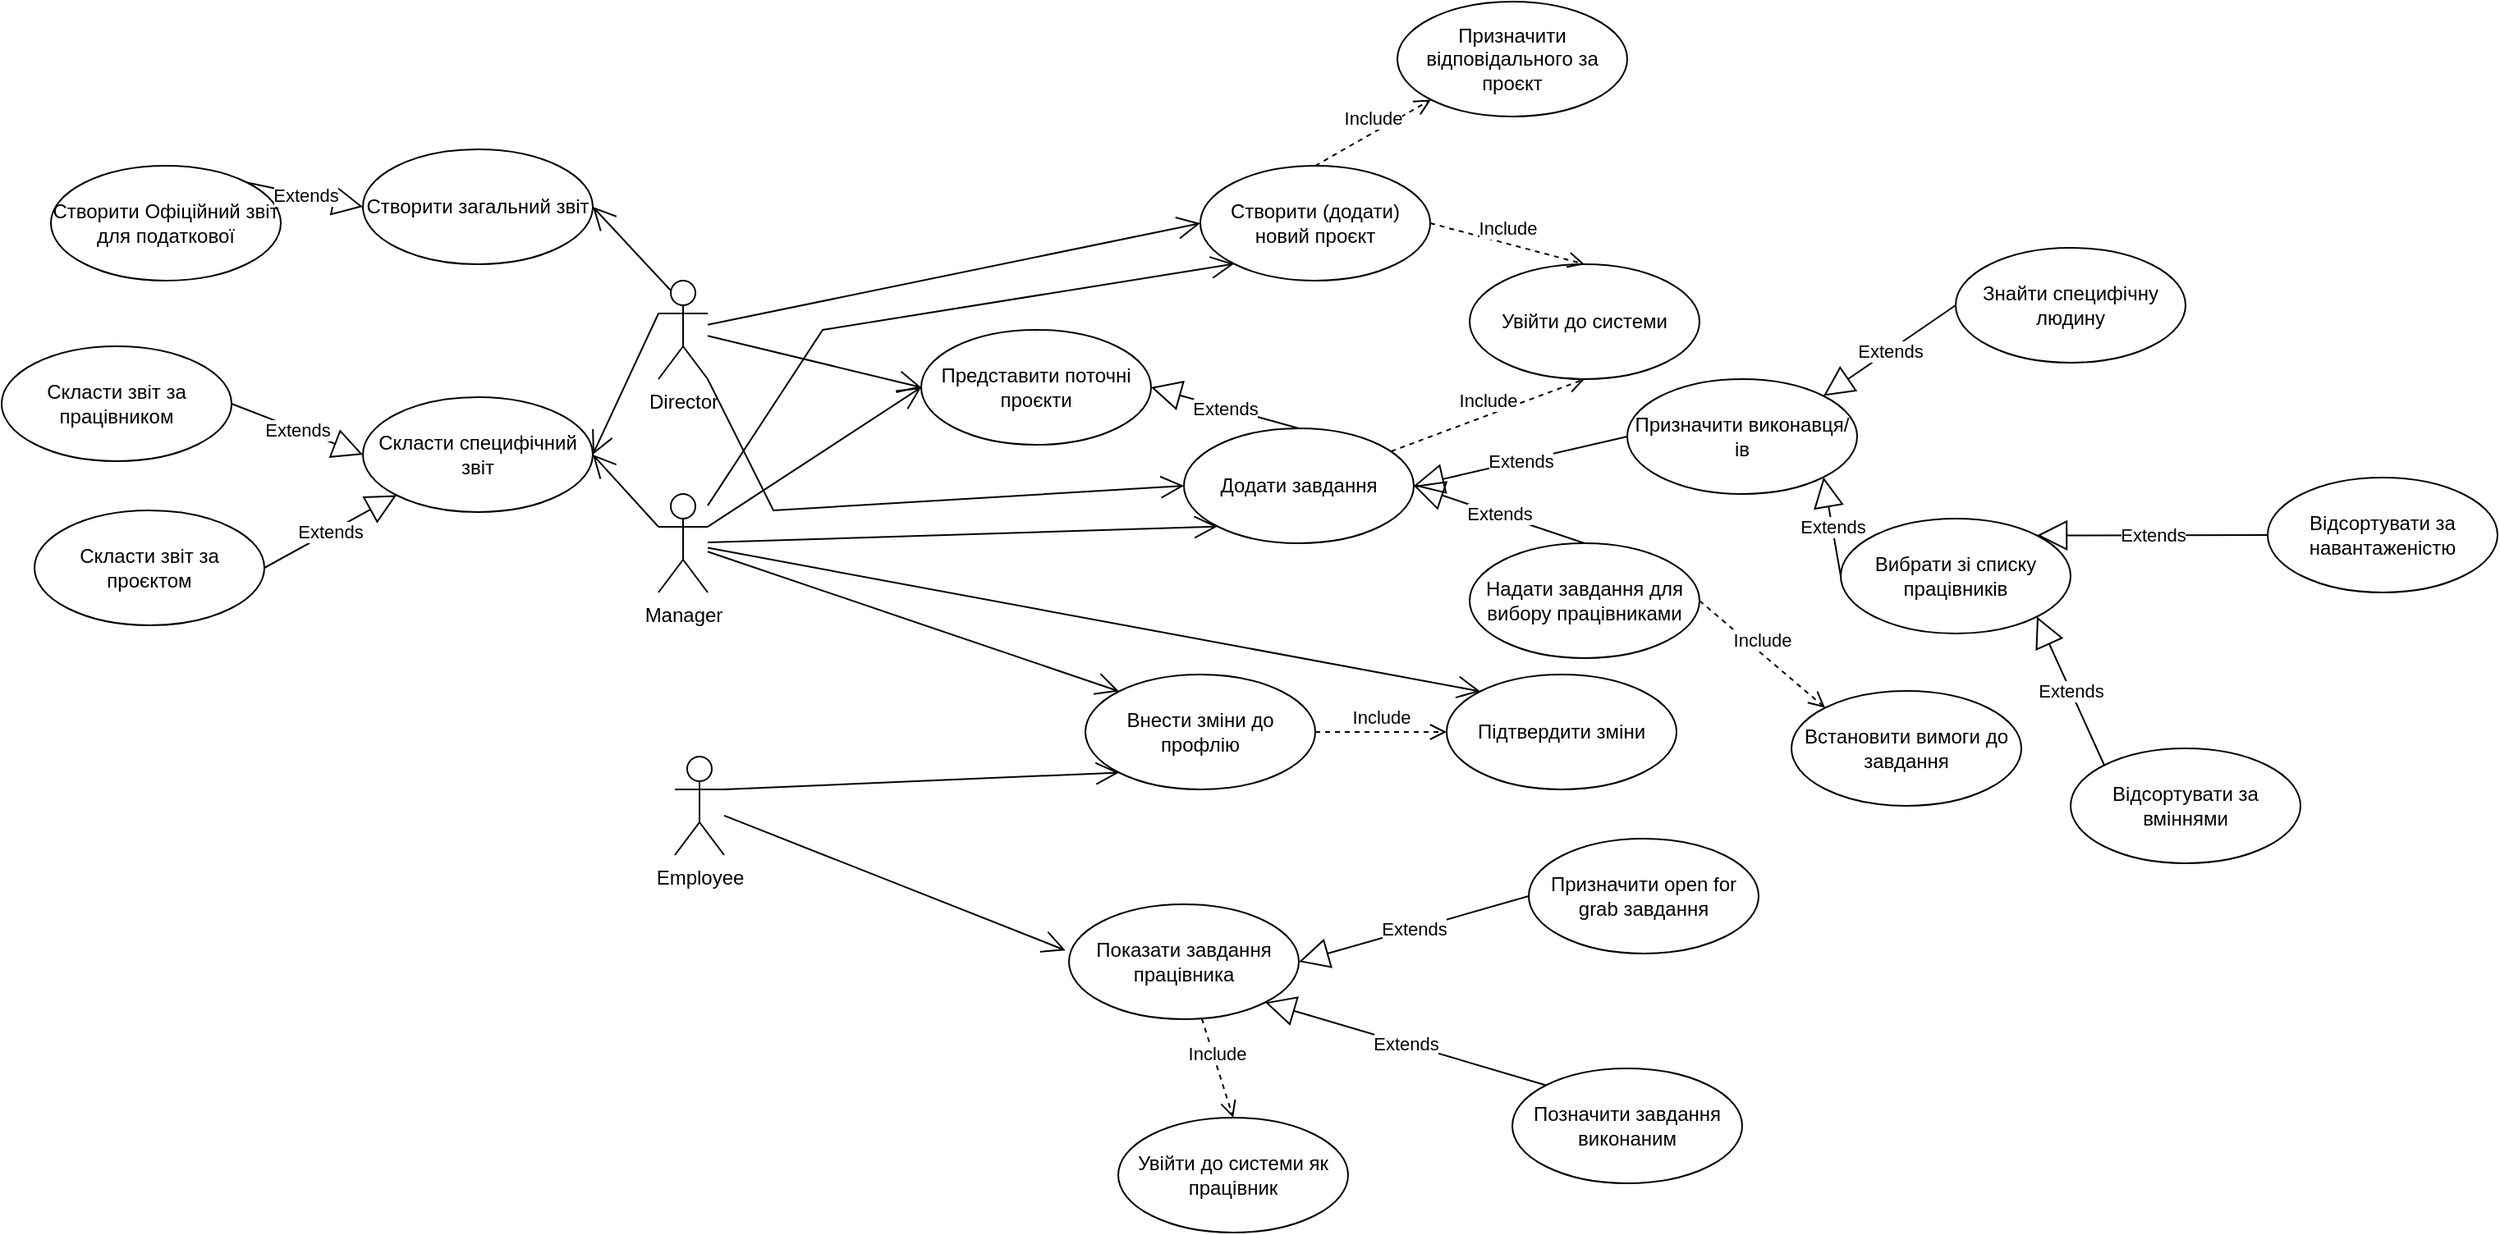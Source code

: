 <mxfile version="23.1.5" type="github">
  <diagram name="Сторінка-1" id="GY0zhfRXF6k9F3iXDni4">
    <mxGraphModel dx="2577" dy="942" grid="1" gridSize="10" guides="1" tooltips="1" connect="1" arrows="1" fold="1" page="1" pageScale="1" pageWidth="827" pageHeight="1169" math="0" shadow="0">
      <root>
        <mxCell id="0" />
        <mxCell id="1" parent="0" />
        <mxCell id="fGFiafbUmP5YM8zGQx3c-1" value="Employee" style="shape=umlActor;verticalLabelPosition=bottom;verticalAlign=top;html=1;outlineConnect=0;" vertex="1" parent="1">
          <mxGeometry x="-70" y="730" width="30" height="60" as="geometry" />
        </mxCell>
        <mxCell id="fGFiafbUmP5YM8zGQx3c-2" value="Manager" style="shape=umlActor;verticalLabelPosition=bottom;verticalAlign=top;html=1;outlineConnect=0;" vertex="1" parent="1">
          <mxGeometry x="-80" y="570" width="30" height="60" as="geometry" />
        </mxCell>
        <mxCell id="fGFiafbUmP5YM8zGQx3c-3" value="Director" style="shape=umlActor;verticalLabelPosition=bottom;verticalAlign=top;html=1;outlineConnect=0;" vertex="1" parent="1">
          <mxGeometry x="-80" y="440" width="30" height="60" as="geometry" />
        </mxCell>
        <mxCell id="fGFiafbUmP5YM8zGQx3c-4" value="Створити (додати) новий проєкт" style="ellipse;whiteSpace=wrap;html=1;" vertex="1" parent="1">
          <mxGeometry x="250" y="370" width="140" height="70" as="geometry" />
        </mxCell>
        <mxCell id="fGFiafbUmP5YM8zGQx3c-5" value="Увійти до системи" style="ellipse;whiteSpace=wrap;html=1;" vertex="1" parent="1">
          <mxGeometry x="414" y="430" width="140" height="70" as="geometry" />
        </mxCell>
        <mxCell id="fGFiafbUmP5YM8zGQx3c-6" value="Include" style="html=1;verticalAlign=bottom;endArrow=open;dashed=1;endSize=8;curved=0;rounded=0;exitX=1;exitY=0.5;exitDx=0;exitDy=0;entryX=0.5;entryY=0;entryDx=0;entryDy=0;" edge="1" parent="1" source="fGFiafbUmP5YM8zGQx3c-4" target="fGFiafbUmP5YM8zGQx3c-5">
          <mxGeometry relative="1" as="geometry">
            <mxPoint x="300" y="550" as="sourcePoint" />
            <mxPoint x="220" y="550" as="targetPoint" />
          </mxGeometry>
        </mxCell>
        <mxCell id="fGFiafbUmP5YM8zGQx3c-7" value="Додати завдання" style="ellipse;whiteSpace=wrap;html=1;" vertex="1" parent="1">
          <mxGeometry x="240" y="530" width="140" height="70" as="geometry" />
        </mxCell>
        <mxCell id="fGFiafbUmP5YM8zGQx3c-8" value="Показати завдання працівника" style="ellipse;whiteSpace=wrap;html=1;" vertex="1" parent="1">
          <mxGeometry x="170" y="820" width="140" height="70" as="geometry" />
        </mxCell>
        <mxCell id="fGFiafbUmP5YM8zGQx3c-9" value="Призначити open for grab завдання" style="ellipse;whiteSpace=wrap;html=1;" vertex="1" parent="1">
          <mxGeometry x="450" y="780" width="140" height="70" as="geometry" />
        </mxCell>
        <mxCell id="fGFiafbUmP5YM8zGQx3c-10" value="Створити загальний звіт" style="ellipse;whiteSpace=wrap;html=1;" vertex="1" parent="1">
          <mxGeometry x="-260" y="360" width="140" height="70" as="geometry" />
        </mxCell>
        <mxCell id="fGFiafbUmP5YM8zGQx3c-11" value="Extends" style="endArrow=block;endSize=16;endFill=0;html=1;rounded=0;entryX=1;entryY=0.5;entryDx=0;entryDy=0;exitX=0;exitY=0.5;exitDx=0;exitDy=0;" edge="1" parent="1" source="fGFiafbUmP5YM8zGQx3c-9" target="fGFiafbUmP5YM8zGQx3c-8">
          <mxGeometry width="160" relative="1" as="geometry">
            <mxPoint x="310" y="580" as="sourcePoint" />
            <mxPoint x="470" y="580" as="targetPoint" />
          </mxGeometry>
        </mxCell>
        <mxCell id="fGFiafbUmP5YM8zGQx3c-12" value="Внести зміни до профлію" style="ellipse;whiteSpace=wrap;html=1;" vertex="1" parent="1">
          <mxGeometry x="180" y="680" width="140" height="70" as="geometry" />
        </mxCell>
        <mxCell id="fGFiafbUmP5YM8zGQx3c-13" value="Include" style="html=1;verticalAlign=bottom;endArrow=open;dashed=1;endSize=8;curved=0;rounded=0;entryX=0.5;entryY=1;entryDx=0;entryDy=0;" edge="1" parent="1" source="fGFiafbUmP5YM8zGQx3c-7" target="fGFiafbUmP5YM8zGQx3c-5">
          <mxGeometry relative="1" as="geometry">
            <mxPoint x="330" y="584" as="sourcePoint" />
            <mxPoint x="466" y="612" as="targetPoint" />
          </mxGeometry>
        </mxCell>
        <mxCell id="fGFiafbUmP5YM8zGQx3c-14" value="Підтвердити зміни" style="ellipse;whiteSpace=wrap;html=1;" vertex="1" parent="1">
          <mxGeometry x="400" y="680" width="140" height="70" as="geometry" />
        </mxCell>
        <mxCell id="fGFiafbUmP5YM8zGQx3c-15" value="Представити поточні проєкти" style="ellipse;whiteSpace=wrap;html=1;" vertex="1" parent="1">
          <mxGeometry x="80" y="470" width="140" height="70" as="geometry" />
        </mxCell>
        <mxCell id="fGFiafbUmP5YM8zGQx3c-18" value="" style="endArrow=open;endFill=1;endSize=12;html=1;rounded=0;entryX=0;entryY=0.5;entryDx=0;entryDy=0;" edge="1" parent="1" source="fGFiafbUmP5YM8zGQx3c-3" target="fGFiafbUmP5YM8zGQx3c-4">
          <mxGeometry width="160" relative="1" as="geometry">
            <mxPoint x="280" y="600" as="sourcePoint" />
            <mxPoint x="440" y="600" as="targetPoint" />
          </mxGeometry>
        </mxCell>
        <mxCell id="fGFiafbUmP5YM8zGQx3c-19" value="" style="endArrow=open;endFill=1;endSize=12;html=1;rounded=0;entryX=0;entryY=0.5;entryDx=0;entryDy=0;" edge="1" parent="1" source="fGFiafbUmP5YM8zGQx3c-3" target="fGFiafbUmP5YM8zGQx3c-7">
          <mxGeometry width="160" relative="1" as="geometry">
            <mxPoint x="310" y="600" as="sourcePoint" />
            <mxPoint x="470" y="600" as="targetPoint" />
            <Array as="points">
              <mxPoint x="-10" y="580" />
            </Array>
          </mxGeometry>
        </mxCell>
        <mxCell id="fGFiafbUmP5YM8zGQx3c-20" value="" style="endArrow=open;endFill=1;endSize=12;html=1;rounded=0;entryX=0;entryY=1;entryDx=0;entryDy=0;" edge="1" parent="1" source="fGFiafbUmP5YM8zGQx3c-2" target="fGFiafbUmP5YM8zGQx3c-4">
          <mxGeometry width="160" relative="1" as="geometry">
            <mxPoint x="310" y="600" as="sourcePoint" />
            <mxPoint x="470" y="600" as="targetPoint" />
            <Array as="points">
              <mxPoint x="20" y="470" />
            </Array>
          </mxGeometry>
        </mxCell>
        <mxCell id="fGFiafbUmP5YM8zGQx3c-21" value="" style="endArrow=open;endFill=1;endSize=12;html=1;rounded=0;entryX=0;entryY=1;entryDx=0;entryDy=0;" edge="1" parent="1" source="fGFiafbUmP5YM8zGQx3c-2" target="fGFiafbUmP5YM8zGQx3c-7">
          <mxGeometry width="160" relative="1" as="geometry">
            <mxPoint x="170" y="600" as="sourcePoint" />
            <mxPoint x="210" y="580" as="targetPoint" />
          </mxGeometry>
        </mxCell>
        <mxCell id="fGFiafbUmP5YM8zGQx3c-22" value="Призначити відповідального за проєкт" style="ellipse;whiteSpace=wrap;html=1;" vertex="1" parent="1">
          <mxGeometry x="370" y="270" width="140" height="70" as="geometry" />
        </mxCell>
        <mxCell id="fGFiafbUmP5YM8zGQx3c-24" value="Include" style="html=1;verticalAlign=bottom;endArrow=open;dashed=1;endSize=8;curved=0;rounded=0;exitX=0.5;exitY=0;exitDx=0;exitDy=0;entryX=0;entryY=1;entryDx=0;entryDy=0;" edge="1" parent="1" source="fGFiafbUmP5YM8zGQx3c-4" target="fGFiafbUmP5YM8zGQx3c-22">
          <mxGeometry relative="1" as="geometry">
            <mxPoint x="284" y="410" as="sourcePoint" />
            <mxPoint x="414" y="425" as="targetPoint" />
          </mxGeometry>
        </mxCell>
        <mxCell id="fGFiafbUmP5YM8zGQx3c-25" value="Увійти до системи як працівник" style="ellipse;whiteSpace=wrap;html=1;" vertex="1" parent="1">
          <mxGeometry x="200" y="950" width="140" height="70" as="geometry" />
        </mxCell>
        <mxCell id="fGFiafbUmP5YM8zGQx3c-27" value="Include" style="html=1;verticalAlign=bottom;endArrow=open;dashed=1;endSize=8;curved=0;rounded=0;entryX=0.5;entryY=0;entryDx=0;entryDy=0;" edge="1" parent="1" source="fGFiafbUmP5YM8zGQx3c-8" target="fGFiafbUmP5YM8zGQx3c-25">
          <mxGeometry relative="1" as="geometry">
            <mxPoint x="320" y="920" as="sourcePoint" />
            <mxPoint x="310" y="910" as="targetPoint" />
          </mxGeometry>
        </mxCell>
        <mxCell id="fGFiafbUmP5YM8zGQx3c-28" value="" style="endArrow=open;endFill=1;endSize=12;html=1;rounded=0;entryX=0;entryY=0;entryDx=0;entryDy=0;" edge="1" parent="1" source="fGFiafbUmP5YM8zGQx3c-2" target="fGFiafbUmP5YM8zGQx3c-14">
          <mxGeometry width="160" relative="1" as="geometry">
            <mxPoint x="170" y="620" as="sourcePoint" />
            <mxPoint x="410" y="610" as="targetPoint" />
          </mxGeometry>
        </mxCell>
        <mxCell id="fGFiafbUmP5YM8zGQx3c-29" value="" style="endArrow=open;endFill=1;endSize=12;html=1;rounded=0;entryX=0;entryY=0;entryDx=0;entryDy=0;" edge="1" parent="1" source="fGFiafbUmP5YM8zGQx3c-2" target="fGFiafbUmP5YM8zGQx3c-12">
          <mxGeometry width="160" relative="1" as="geometry">
            <mxPoint x="170" y="630" as="sourcePoint" />
            <mxPoint x="420" y="675" as="targetPoint" />
          </mxGeometry>
        </mxCell>
        <mxCell id="fGFiafbUmP5YM8zGQx3c-30" value="" style="endArrow=open;endFill=1;endSize=12;html=1;rounded=0;entryX=-0.015;entryY=0.401;entryDx=0;entryDy=0;entryPerimeter=0;" edge="1" parent="1" source="fGFiafbUmP5YM8zGQx3c-1" target="fGFiafbUmP5YM8zGQx3c-8">
          <mxGeometry width="160" relative="1" as="geometry">
            <mxPoint x="160" y="780" as="sourcePoint" />
            <mxPoint x="400" y="770" as="targetPoint" />
          </mxGeometry>
        </mxCell>
        <mxCell id="fGFiafbUmP5YM8zGQx3c-31" value="Include" style="html=1;verticalAlign=bottom;endArrow=open;dashed=1;endSize=8;curved=0;rounded=0;entryX=0;entryY=0.5;entryDx=0;entryDy=0;exitX=1;exitY=0.5;exitDx=0;exitDy=0;" edge="1" parent="1" source="fGFiafbUmP5YM8zGQx3c-12" target="fGFiafbUmP5YM8zGQx3c-14">
          <mxGeometry relative="1" as="geometry">
            <mxPoint x="308" y="880" as="sourcePoint" />
            <mxPoint x="317" y="923" as="targetPoint" />
          </mxGeometry>
        </mxCell>
        <mxCell id="fGFiafbUmP5YM8zGQx3c-32" value="" style="endArrow=open;endFill=1;endSize=12;html=1;rounded=0;entryX=0;entryY=1;entryDx=0;entryDy=0;exitX=1;exitY=0.333;exitDx=0;exitDy=0;exitPerimeter=0;" edge="1" parent="1" source="fGFiafbUmP5YM8zGQx3c-1" target="fGFiafbUmP5YM8zGQx3c-12">
          <mxGeometry width="160" relative="1" as="geometry">
            <mxPoint x="110" y="800" as="sourcePoint" />
            <mxPoint x="470" y="760" as="targetPoint" />
          </mxGeometry>
        </mxCell>
        <mxCell id="fGFiafbUmP5YM8zGQx3c-33" value="Призначити виконавця/ів" style="ellipse;whiteSpace=wrap;html=1;" vertex="1" parent="1">
          <mxGeometry x="510" y="500" width="140" height="70" as="geometry" />
        </mxCell>
        <mxCell id="fGFiafbUmP5YM8zGQx3c-34" value="Extends" style="endArrow=block;endSize=16;endFill=0;html=1;rounded=0;entryX=1;entryY=1;entryDx=0;entryDy=0;exitX=0;exitY=0;exitDx=0;exitDy=0;" edge="1" parent="1" source="fGFiafbUmP5YM8zGQx3c-35" target="fGFiafbUmP5YM8zGQx3c-8">
          <mxGeometry width="160" relative="1" as="geometry">
            <mxPoint x="440" y="920" as="sourcePoint" />
            <mxPoint x="380" y="845" as="targetPoint" />
            <Array as="points" />
          </mxGeometry>
        </mxCell>
        <mxCell id="fGFiafbUmP5YM8zGQx3c-35" value="Позначити завдання виконаним" style="ellipse;whiteSpace=wrap;html=1;" vertex="1" parent="1">
          <mxGeometry x="440" y="920" width="140" height="70" as="geometry" />
        </mxCell>
        <mxCell id="fGFiafbUmP5YM8zGQx3c-36" value="Створити Офіційний звіт для податкової" style="ellipse;whiteSpace=wrap;html=1;" vertex="1" parent="1">
          <mxGeometry x="-450" y="370" width="140" height="70" as="geometry" />
        </mxCell>
        <mxCell id="fGFiafbUmP5YM8zGQx3c-37" value="Скласти звіт за проєктом" style="ellipse;whiteSpace=wrap;html=1;" vertex="1" parent="1">
          <mxGeometry x="-460" y="580" width="140" height="70" as="geometry" />
        </mxCell>
        <mxCell id="fGFiafbUmP5YM8zGQx3c-38" value="Скласти звіт за працівником" style="ellipse;whiteSpace=wrap;html=1;" vertex="1" parent="1">
          <mxGeometry x="-480" y="480" width="140" height="70" as="geometry" />
        </mxCell>
        <mxCell id="fGFiafbUmP5YM8zGQx3c-39" value="Знайти специфічну людину" style="ellipse;whiteSpace=wrap;html=1;" vertex="1" parent="1">
          <mxGeometry x="710" y="420" width="140" height="70" as="geometry" />
        </mxCell>
        <mxCell id="fGFiafbUmP5YM8zGQx3c-40" value="Вибрати зі списку працівників" style="ellipse;whiteSpace=wrap;html=1;" vertex="1" parent="1">
          <mxGeometry x="640" y="585" width="140" height="70" as="geometry" />
        </mxCell>
        <mxCell id="fGFiafbUmP5YM8zGQx3c-41" value="Відсортувати за навантаженістю" style="ellipse;whiteSpace=wrap;html=1;" vertex="1" parent="1">
          <mxGeometry x="900" y="560" width="140" height="70" as="geometry" />
        </mxCell>
        <mxCell id="fGFiafbUmP5YM8zGQx3c-42" value="Відсортувати за вміннями" style="ellipse;whiteSpace=wrap;html=1;" vertex="1" parent="1">
          <mxGeometry x="780" y="725" width="140" height="70" as="geometry" />
        </mxCell>
        <mxCell id="fGFiafbUmP5YM8zGQx3c-43" value="Extends" style="endArrow=block;endSize=16;endFill=0;html=1;rounded=0;entryX=1;entryY=1;entryDx=0;entryDy=0;exitX=0;exitY=0;exitDx=0;exitDy=0;" edge="1" parent="1" source="fGFiafbUmP5YM8zGQx3c-42" target="fGFiafbUmP5YM8zGQx3c-40">
          <mxGeometry width="160" relative="1" as="geometry">
            <mxPoint x="650" y="705" as="sourcePoint" />
            <mxPoint x="590" y="725" as="targetPoint" />
          </mxGeometry>
        </mxCell>
        <mxCell id="fGFiafbUmP5YM8zGQx3c-44" value="Extends" style="endArrow=block;endSize=16;endFill=0;html=1;rounded=0;entryX=1;entryY=0;entryDx=0;entryDy=0;exitX=0;exitY=0.5;exitDx=0;exitDy=0;" edge="1" parent="1" source="fGFiafbUmP5YM8zGQx3c-41" target="fGFiafbUmP5YM8zGQx3c-40">
          <mxGeometry width="160" relative="1" as="geometry">
            <mxPoint x="680" y="690" as="sourcePoint" />
            <mxPoint x="640" y="670" as="targetPoint" />
          </mxGeometry>
        </mxCell>
        <mxCell id="fGFiafbUmP5YM8zGQx3c-46" value="Extends" style="endArrow=block;endSize=16;endFill=0;html=1;rounded=0;entryX=1;entryY=0;entryDx=0;entryDy=0;exitX=0;exitY=0.5;exitDx=0;exitDy=0;" edge="1" parent="1" source="fGFiafbUmP5YM8zGQx3c-39" target="fGFiafbUmP5YM8zGQx3c-33">
          <mxGeometry width="160" relative="1" as="geometry">
            <mxPoint x="510" y="535" as="sourcePoint" />
            <mxPoint x="400" y="520" as="targetPoint" />
          </mxGeometry>
        </mxCell>
        <mxCell id="fGFiafbUmP5YM8zGQx3c-47" value="Extends" style="endArrow=block;endSize=16;endFill=0;html=1;rounded=0;entryX=1;entryY=1;entryDx=0;entryDy=0;exitX=0;exitY=0.5;exitDx=0;exitDy=0;" edge="1" parent="1" source="fGFiafbUmP5YM8zGQx3c-40" target="fGFiafbUmP5YM8zGQx3c-33">
          <mxGeometry width="160" relative="1" as="geometry">
            <mxPoint x="510" y="545" as="sourcePoint" />
            <mxPoint x="410" y="600" as="targetPoint" />
          </mxGeometry>
        </mxCell>
        <mxCell id="fGFiafbUmP5YM8zGQx3c-50" value="Скласти специфічний звіт" style="ellipse;whiteSpace=wrap;html=1;" vertex="1" parent="1">
          <mxGeometry x="-260" y="511" width="140" height="70" as="geometry" />
        </mxCell>
        <mxCell id="fGFiafbUmP5YM8zGQx3c-51" value="" style="endArrow=open;endFill=1;endSize=12;html=1;rounded=0;entryX=1;entryY=0.5;entryDx=0;entryDy=0;exitX=0;exitY=0.333;exitDx=0;exitDy=0;exitPerimeter=0;" edge="1" parent="1" source="fGFiafbUmP5YM8zGQx3c-2" target="fGFiafbUmP5YM8zGQx3c-50">
          <mxGeometry width="160" relative="1" as="geometry">
            <mxPoint x="-100" y="610" as="sourcePoint" />
            <mxPoint x="-20" y="550" as="targetPoint" />
          </mxGeometry>
        </mxCell>
        <mxCell id="fGFiafbUmP5YM8zGQx3c-52" value="" style="endArrow=open;endFill=1;endSize=12;html=1;rounded=0;entryX=1;entryY=0.5;entryDx=0;entryDy=0;exitX=0;exitY=0.333;exitDx=0;exitDy=0;exitPerimeter=0;" edge="1" parent="1" source="fGFiafbUmP5YM8zGQx3c-3" target="fGFiafbUmP5YM8zGQx3c-50">
          <mxGeometry width="160" relative="1" as="geometry">
            <mxPoint x="-70" y="600" as="sourcePoint" />
            <mxPoint x="-110" y="556" as="targetPoint" />
          </mxGeometry>
        </mxCell>
        <mxCell id="fGFiafbUmP5YM8zGQx3c-53" value="" style="endArrow=open;endFill=1;endSize=12;html=1;rounded=0;exitX=0.25;exitY=0.1;exitDx=0;exitDy=0;exitPerimeter=0;entryX=1;entryY=0.5;entryDx=0;entryDy=0;" edge="1" parent="1" source="fGFiafbUmP5YM8zGQx3c-3" target="fGFiafbUmP5YM8zGQx3c-10">
          <mxGeometry width="160" relative="1" as="geometry">
            <mxPoint x="-230" y="530" as="sourcePoint" />
            <mxPoint x="-70" y="530" as="targetPoint" />
          </mxGeometry>
        </mxCell>
        <mxCell id="fGFiafbUmP5YM8zGQx3c-54" value="Extends" style="endArrow=block;endSize=16;endFill=0;html=1;rounded=0;exitX=1;exitY=0.5;exitDx=0;exitDy=0;entryX=0;entryY=0.5;entryDx=0;entryDy=0;" edge="1" parent="1" source="fGFiafbUmP5YM8zGQx3c-38" target="fGFiafbUmP5YM8zGQx3c-50">
          <mxGeometry width="160" relative="1" as="geometry">
            <mxPoint x="-120" y="495" as="sourcePoint" />
            <mxPoint x="-290" y="460" as="targetPoint" />
            <Array as="points" />
          </mxGeometry>
        </mxCell>
        <mxCell id="fGFiafbUmP5YM8zGQx3c-55" value="Extends" style="endArrow=block;endSize=16;endFill=0;html=1;rounded=0;exitX=1;exitY=0.5;exitDx=0;exitDy=0;entryX=0;entryY=1;entryDx=0;entryDy=0;" edge="1" parent="1" source="fGFiafbUmP5YM8zGQx3c-37" target="fGFiafbUmP5YM8zGQx3c-50">
          <mxGeometry width="160" relative="1" as="geometry">
            <mxPoint x="-330" y="525" as="sourcePoint" />
            <mxPoint x="-250" y="556" as="targetPoint" />
            <Array as="points" />
          </mxGeometry>
        </mxCell>
        <mxCell id="fGFiafbUmP5YM8zGQx3c-56" value="Extends" style="endArrow=block;endSize=16;endFill=0;html=1;rounded=0;exitX=1;exitY=0;exitDx=0;exitDy=0;entryX=0;entryY=0.5;entryDx=0;entryDy=0;" edge="1" parent="1" source="fGFiafbUmP5YM8zGQx3c-36" target="fGFiafbUmP5YM8zGQx3c-10">
          <mxGeometry width="160" relative="1" as="geometry">
            <mxPoint x="-330" y="384" as="sourcePoint" />
            <mxPoint x="-250" y="340" as="targetPoint" />
            <Array as="points" />
          </mxGeometry>
        </mxCell>
        <mxCell id="fGFiafbUmP5YM8zGQx3c-57" value="Надати завдання для вибору працівниками" style="ellipse;whiteSpace=wrap;html=1;" vertex="1" parent="1">
          <mxGeometry x="414" y="600" width="140" height="70" as="geometry" />
        </mxCell>
        <mxCell id="fGFiafbUmP5YM8zGQx3c-58" value="Встановити вимоги до завдання" style="ellipse;whiteSpace=wrap;html=1;" vertex="1" parent="1">
          <mxGeometry x="610" y="690" width="140" height="70" as="geometry" />
        </mxCell>
        <mxCell id="fGFiafbUmP5YM8zGQx3c-59" value="Include" style="html=1;verticalAlign=bottom;endArrow=open;dashed=1;endSize=8;curved=0;rounded=0;exitX=1;exitY=0.5;exitDx=0;exitDy=0;entryX=0;entryY=0;entryDx=0;entryDy=0;" edge="1" parent="1" source="fGFiafbUmP5YM8zGQx3c-57" target="fGFiafbUmP5YM8zGQx3c-58">
          <mxGeometry relative="1" as="geometry">
            <mxPoint x="400" y="545" as="sourcePoint" />
            <mxPoint x="494" y="510" as="targetPoint" />
          </mxGeometry>
        </mxCell>
        <mxCell id="fGFiafbUmP5YM8zGQx3c-60" value="" style="endArrow=open;endFill=1;endSize=12;html=1;rounded=0;entryX=0;entryY=0.5;entryDx=0;entryDy=0;" edge="1" parent="1" source="fGFiafbUmP5YM8zGQx3c-3" target="fGFiafbUmP5YM8zGQx3c-15">
          <mxGeometry width="160" relative="1" as="geometry">
            <mxPoint x="140" y="530" as="sourcePoint" />
            <mxPoint x="300" y="530" as="targetPoint" />
          </mxGeometry>
        </mxCell>
        <mxCell id="fGFiafbUmP5YM8zGQx3c-61" value="" style="endArrow=open;endFill=1;endSize=12;html=1;rounded=0;exitX=1;exitY=0.333;exitDx=0;exitDy=0;exitPerimeter=0;entryX=0;entryY=0.5;entryDx=0;entryDy=0;" edge="1" parent="1" source="fGFiafbUmP5YM8zGQx3c-2" target="fGFiafbUmP5YM8zGQx3c-15">
          <mxGeometry width="160" relative="1" as="geometry">
            <mxPoint x="140" y="530" as="sourcePoint" />
            <mxPoint x="300" y="530" as="targetPoint" />
          </mxGeometry>
        </mxCell>
        <mxCell id="fGFiafbUmP5YM8zGQx3c-63" value="Extends" style="endArrow=block;endSize=16;endFill=0;html=1;rounded=0;entryX=1;entryY=0.5;entryDx=0;entryDy=0;exitX=0.5;exitY=0;exitDx=0;exitDy=0;" edge="1" parent="1" source="fGFiafbUmP5YM8zGQx3c-7" target="fGFiafbUmP5YM8zGQx3c-15">
          <mxGeometry width="160" relative="1" as="geometry">
            <mxPoint x="720" y="465" as="sourcePoint" />
            <mxPoint x="599" y="560" as="targetPoint" />
          </mxGeometry>
        </mxCell>
        <mxCell id="fGFiafbUmP5YM8zGQx3c-64" value="Extends" style="endArrow=block;endSize=16;endFill=0;html=1;rounded=0;entryX=1;entryY=0.5;entryDx=0;entryDy=0;exitX=0;exitY=0.5;exitDx=0;exitDy=0;" edge="1" parent="1" source="fGFiafbUmP5YM8zGQx3c-33" target="fGFiafbUmP5YM8zGQx3c-7">
          <mxGeometry width="160" relative="1" as="geometry">
            <mxPoint x="320" y="540" as="sourcePoint" />
            <mxPoint x="230" y="515" as="targetPoint" />
          </mxGeometry>
        </mxCell>
        <mxCell id="fGFiafbUmP5YM8zGQx3c-65" value="Extends" style="endArrow=block;endSize=16;endFill=0;html=1;rounded=0;entryX=1;entryY=0.5;entryDx=0;entryDy=0;exitX=0.5;exitY=0;exitDx=0;exitDy=0;" edge="1" parent="1" source="fGFiafbUmP5YM8zGQx3c-57" target="fGFiafbUmP5YM8zGQx3c-7">
          <mxGeometry width="160" relative="1" as="geometry">
            <mxPoint x="520" y="545" as="sourcePoint" />
            <mxPoint x="390" y="575" as="targetPoint" />
          </mxGeometry>
        </mxCell>
      </root>
    </mxGraphModel>
  </diagram>
</mxfile>
